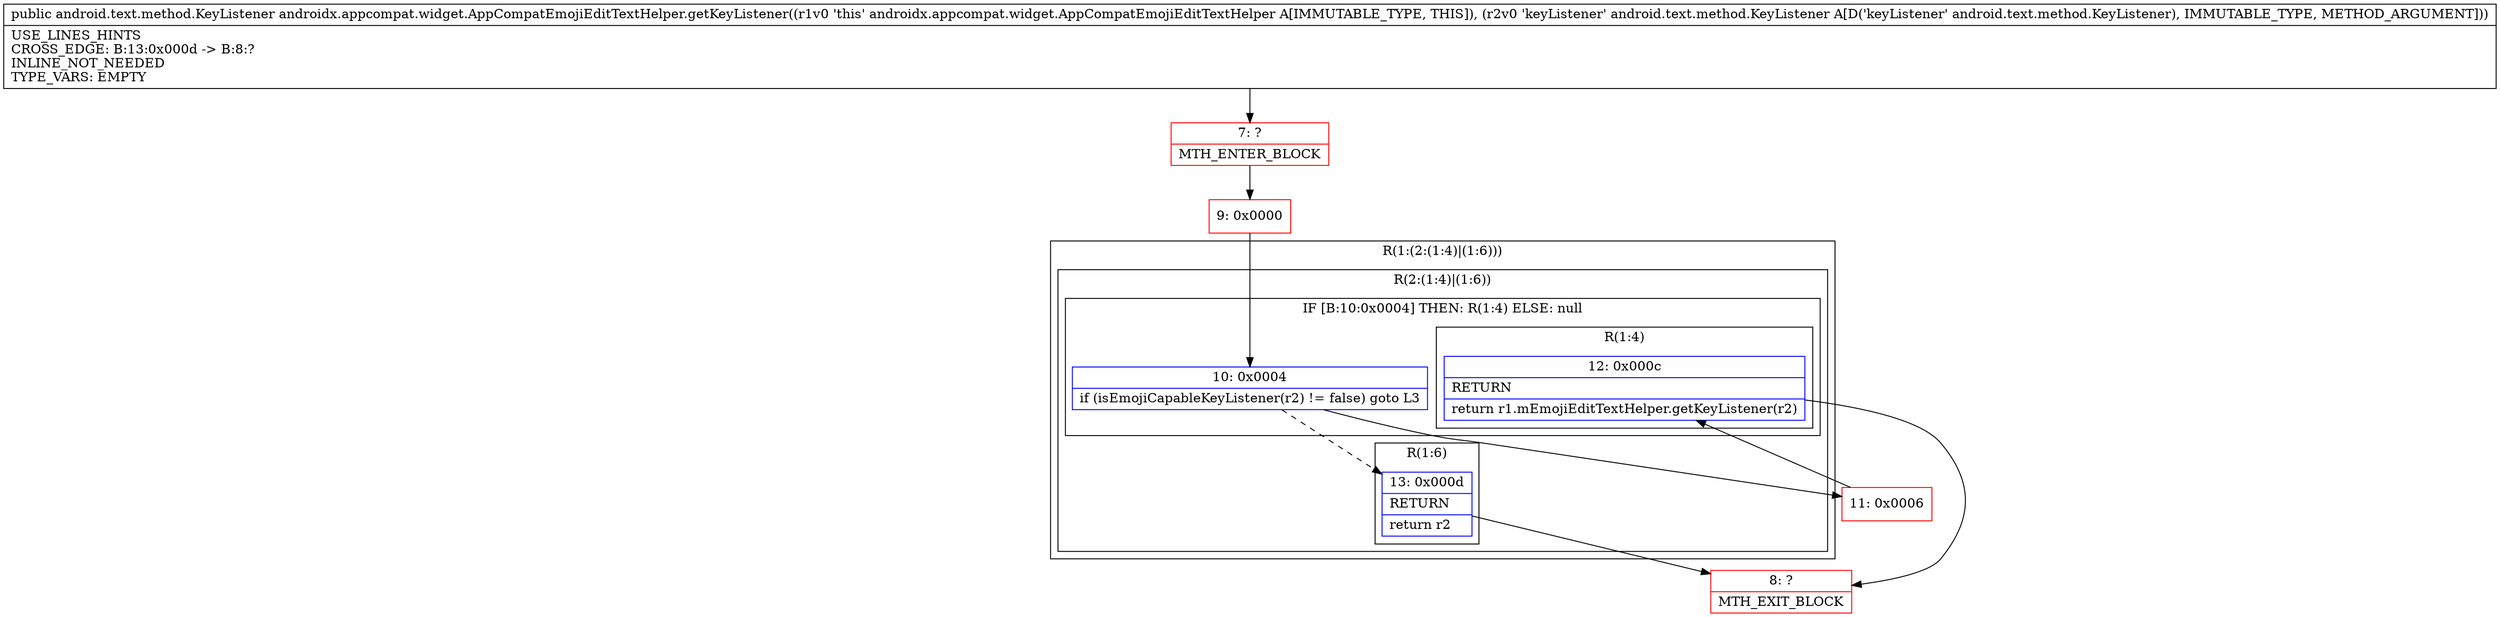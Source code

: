 digraph "CFG forandroidx.appcompat.widget.AppCompatEmojiEditTextHelper.getKeyListener(Landroid\/text\/method\/KeyListener;)Landroid\/text\/method\/KeyListener;" {
subgraph cluster_Region_2040576270 {
label = "R(1:(2:(1:4)|(1:6)))";
node [shape=record,color=blue];
subgraph cluster_Region_1939647917 {
label = "R(2:(1:4)|(1:6))";
node [shape=record,color=blue];
subgraph cluster_IfRegion_1541617601 {
label = "IF [B:10:0x0004] THEN: R(1:4) ELSE: null";
node [shape=record,color=blue];
Node_10 [shape=record,label="{10\:\ 0x0004|if (isEmojiCapableKeyListener(r2) != false) goto L3\l}"];
subgraph cluster_Region_737256830 {
label = "R(1:4)";
node [shape=record,color=blue];
Node_12 [shape=record,label="{12\:\ 0x000c|RETURN\l|return r1.mEmojiEditTextHelper.getKeyListener(r2)\l}"];
}
}
subgraph cluster_Region_1474625991 {
label = "R(1:6)";
node [shape=record,color=blue];
Node_13 [shape=record,label="{13\:\ 0x000d|RETURN\l|return r2\l}"];
}
}
}
Node_7 [shape=record,color=red,label="{7\:\ ?|MTH_ENTER_BLOCK\l}"];
Node_9 [shape=record,color=red,label="{9\:\ 0x0000}"];
Node_11 [shape=record,color=red,label="{11\:\ 0x0006}"];
Node_8 [shape=record,color=red,label="{8\:\ ?|MTH_EXIT_BLOCK\l}"];
MethodNode[shape=record,label="{public android.text.method.KeyListener androidx.appcompat.widget.AppCompatEmojiEditTextHelper.getKeyListener((r1v0 'this' androidx.appcompat.widget.AppCompatEmojiEditTextHelper A[IMMUTABLE_TYPE, THIS]), (r2v0 'keyListener' android.text.method.KeyListener A[D('keyListener' android.text.method.KeyListener), IMMUTABLE_TYPE, METHOD_ARGUMENT]))  | USE_LINES_HINTS\lCROSS_EDGE: B:13:0x000d \-\> B:8:?\lINLINE_NOT_NEEDED\lTYPE_VARS: EMPTY\l}"];
MethodNode -> Node_7;Node_10 -> Node_11;
Node_10 -> Node_13[style=dashed];
Node_12 -> Node_8;
Node_13 -> Node_8;
Node_7 -> Node_9;
Node_9 -> Node_10;
Node_11 -> Node_12;
}

